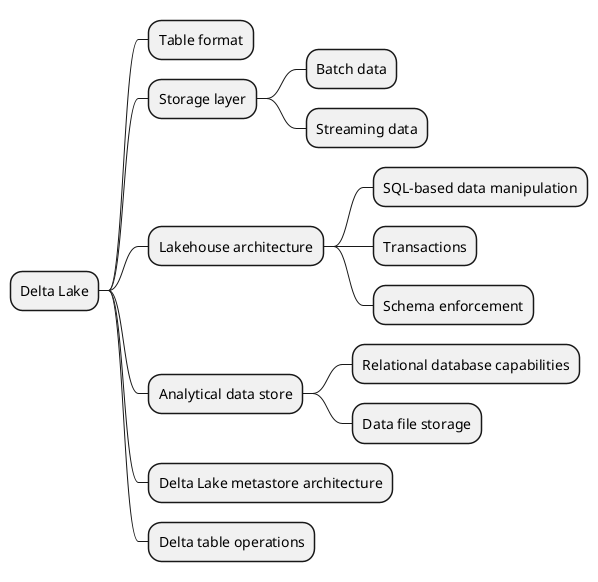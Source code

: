 @startmindmap
* Delta Lake
** Table format
** Storage layer
*** Batch data
*** Streaming data
** Lakehouse architecture
*** SQL-based data manipulation
*** Transactions
*** Schema enforcement
** Analytical data store
*** Relational database capabilities
*** Data file storage
** Delta Lake metastore architecture
** Delta table operations
@endmindmap